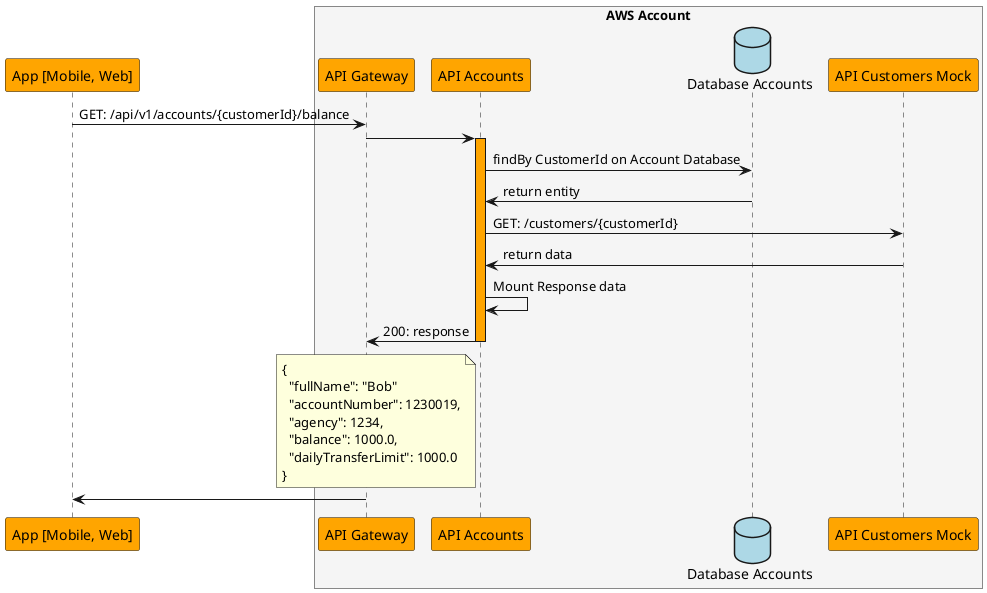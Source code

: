 @startuml Sequence Diagram - GET Balance
!pragma teoz true

participant client as "App [Mobile, Web]" #Orange
box "AWS Account" #WhiteSmoke
participant api_gw as "API Gateway" #Orange
participant api_accounts as "API Accounts" #Orange
database db_accounts as "Database Accounts" #LightBlue
participant api_customers_mock as "API Customers Mock" #Orange

client -> api_gw: GET: /api/v1/accounts/{customerId}/balance
api_gw -> api_accounts

activate api_accounts #Orange
api_accounts -> db_accounts: findBy CustomerId on Account Database
api_accounts <- db_accounts: return entity
api_accounts -> api_customers_mock: GET: /customers/{customerId}
api_accounts <- api_customers_mock: return data
api_accounts -> api_accounts: Mount Response data
api_accounts -> api_gw: 200: response
deactivate api_accounts
note left of api_accounts
{
  "fullName": "Bob"
  "accountNumber": 1230019,
  "agency": 1234,
  "balance": 1000.0,
  "dailyTransferLimit": 1000.0
}
end note

client <- api_gw

@enduml
